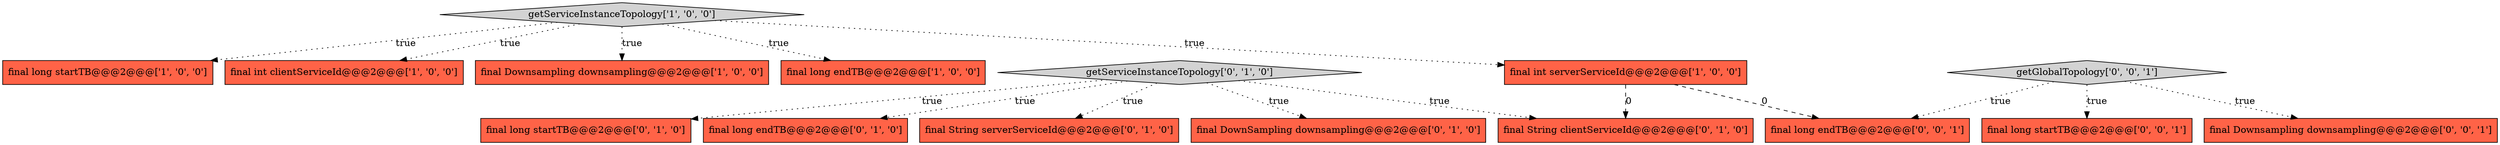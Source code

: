 digraph {
3 [style = filled, label = "final long startTB@@@2@@@['1', '0', '0']", fillcolor = tomato, shape = box image = "AAA0AAABBB1BBB"];
0 [style = filled, label = "final int clientServiceId@@@2@@@['1', '0', '0']", fillcolor = tomato, shape = box image = "AAA0AAABBB1BBB"];
6 [style = filled, label = "final long endTB@@@2@@@['0', '1', '0']", fillcolor = tomato, shape = box image = "AAA0AAABBB2BBB"];
2 [style = filled, label = "final Downsampling downsampling@@@2@@@['1', '0', '0']", fillcolor = tomato, shape = box image = "AAA0AAABBB1BBB"];
10 [style = filled, label = "getServiceInstanceTopology['0', '1', '0']", fillcolor = lightgray, shape = diamond image = "AAA0AAABBB2BBB"];
9 [style = filled, label = "final String serverServiceId@@@2@@@['0', '1', '0']", fillcolor = tomato, shape = box image = "AAA0AAABBB2BBB"];
14 [style = filled, label = "final long startTB@@@2@@@['0', '0', '1']", fillcolor = tomato, shape = box image = "AAA0AAABBB3BBB"];
11 [style = filled, label = "final String clientServiceId@@@2@@@['0', '1', '0']", fillcolor = tomato, shape = box image = "AAA1AAABBB2BBB"];
12 [style = filled, label = "final Downsampling downsampling@@@2@@@['0', '0', '1']", fillcolor = tomato, shape = box image = "AAA0AAABBB3BBB"];
7 [style = filled, label = "final DownSampling downsampling@@@2@@@['0', '1', '0']", fillcolor = tomato, shape = box image = "AAA0AAABBB2BBB"];
1 [style = filled, label = "final long endTB@@@2@@@['1', '0', '0']", fillcolor = tomato, shape = box image = "AAA0AAABBB1BBB"];
8 [style = filled, label = "final long startTB@@@2@@@['0', '1', '0']", fillcolor = tomato, shape = box image = "AAA0AAABBB2BBB"];
5 [style = filled, label = "getServiceInstanceTopology['1', '0', '0']", fillcolor = lightgray, shape = diamond image = "AAA0AAABBB1BBB"];
15 [style = filled, label = "final long endTB@@@2@@@['0', '0', '1']", fillcolor = tomato, shape = box image = "AAA0AAABBB3BBB"];
4 [style = filled, label = "final int serverServiceId@@@2@@@['1', '0', '0']", fillcolor = tomato, shape = box image = "AAA1AAABBB1BBB"];
13 [style = filled, label = "getGlobalTopology['0', '0', '1']", fillcolor = lightgray, shape = diamond image = "AAA0AAABBB3BBB"];
10->8 [style = dotted, label="true"];
13->15 [style = dotted, label="true"];
10->6 [style = dotted, label="true"];
5->0 [style = dotted, label="true"];
4->11 [style = dashed, label="0"];
5->3 [style = dotted, label="true"];
13->14 [style = dotted, label="true"];
10->11 [style = dotted, label="true"];
10->9 [style = dotted, label="true"];
13->12 [style = dotted, label="true"];
4->15 [style = dashed, label="0"];
10->7 [style = dotted, label="true"];
5->4 [style = dotted, label="true"];
5->1 [style = dotted, label="true"];
5->2 [style = dotted, label="true"];
}
